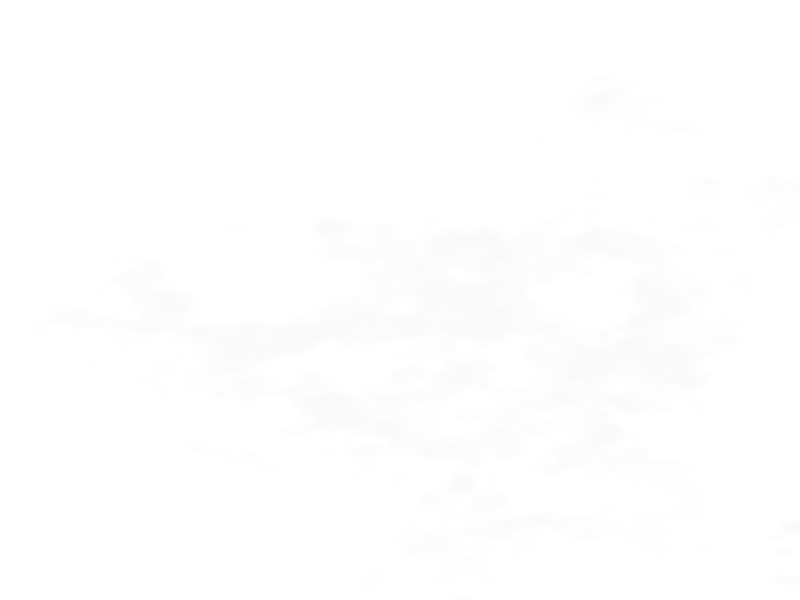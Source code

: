 #version 3.7;

//
// +kfi0 +kff5
//

global_settings {
  assumed_gamma 1.0
}


#declare camloc = <0,0,0>;
camera {
 location camloc
 right x
 up y
 direction z

 angle 90

#if(frame_number=0)
    look_at camloc + y
#end

#if(frame_number=1)
    look_at camloc + -x
#end

#if(frame_number=2)
    look_at camloc + z
#end

#if(frame_number=3)
    look_at camloc + x
#end

#if(frame_number=4)
    look_at camloc + -z
#end

#if(frame_number=5)
    look_at camloc + -y
#end

}

sky_sphere{
    pigment{ gradient y
            color_map{
            [0.0 color rgb<1,1,1> ]
                [0.3 color rgb<0.18,0.28,0.75>*0.8]
                [1.0 color rgb<0.15,0.28,0.75>*0.5]}
        scale 1.05
            translate<0,-0.05,0>
            } // end pigment
}


#declare R_planet = 6000000;
#declare R_sky    = R_planet + 2000;
sphere{ <0, -R_planet, 0>, R_sky hollow
        texture{
        pigment{ bozo turbulence 0.75
                octaves 6  omega 0.7
                lambda 2  phase 0.15
                color_map {
                [0.00 color rgb <1,1,1>*0.95]
                    [0.05 color rgb <1,1,1>*1.25]
                    [0.15 color rgb <1,1,1>*0.85]
                    [0.55 color rgbt<1,1,1,1>]
                    [1.00 color rgbt<1,1,1,1>]
                    } // end color_map
            translate< 3, 0,-1>
                scale<0.3, 0.4, 0.2>*3
                } // end pigment
#if(version = 3.7)
        finish{emission 1 diffuse 0}
#else finish{ ambient 1 diffuse 0}
#end
        scale 3000
            } // end texture
    // no_shadow // optional!!
}
